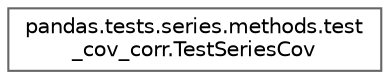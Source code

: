digraph "Graphical Class Hierarchy"
{
 // LATEX_PDF_SIZE
  bgcolor="transparent";
  edge [fontname=Helvetica,fontsize=10,labelfontname=Helvetica,labelfontsize=10];
  node [fontname=Helvetica,fontsize=10,shape=box,height=0.2,width=0.4];
  rankdir="LR";
  Node0 [id="Node000000",label="pandas.tests.series.methods.test\l_cov_corr.TestSeriesCov",height=0.2,width=0.4,color="grey40", fillcolor="white", style="filled",URL="$db/d16/classpandas_1_1tests_1_1series_1_1methods_1_1test__cov__corr_1_1TestSeriesCov.html",tooltip=" "];
}

